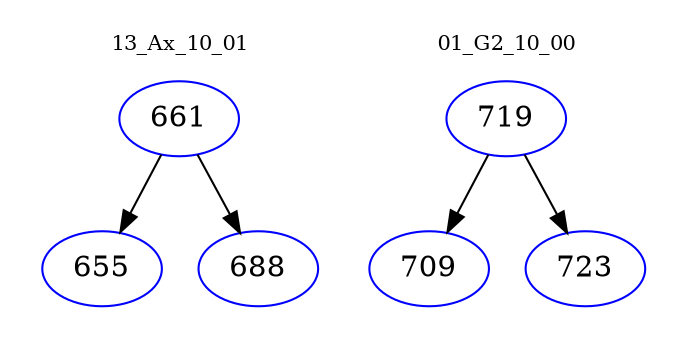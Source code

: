 digraph{
subgraph cluster_0 {
color = white
label = "13_Ax_10_01";
fontsize=10;
T0_661 [label="661", color="blue"]
T0_661 -> T0_655 [color="black"]
T0_655 [label="655", color="blue"]
T0_661 -> T0_688 [color="black"]
T0_688 [label="688", color="blue"]
}
subgraph cluster_1 {
color = white
label = "01_G2_10_00";
fontsize=10;
T1_719 [label="719", color="blue"]
T1_719 -> T1_709 [color="black"]
T1_709 [label="709", color="blue"]
T1_719 -> T1_723 [color="black"]
T1_723 [label="723", color="blue"]
}
}
